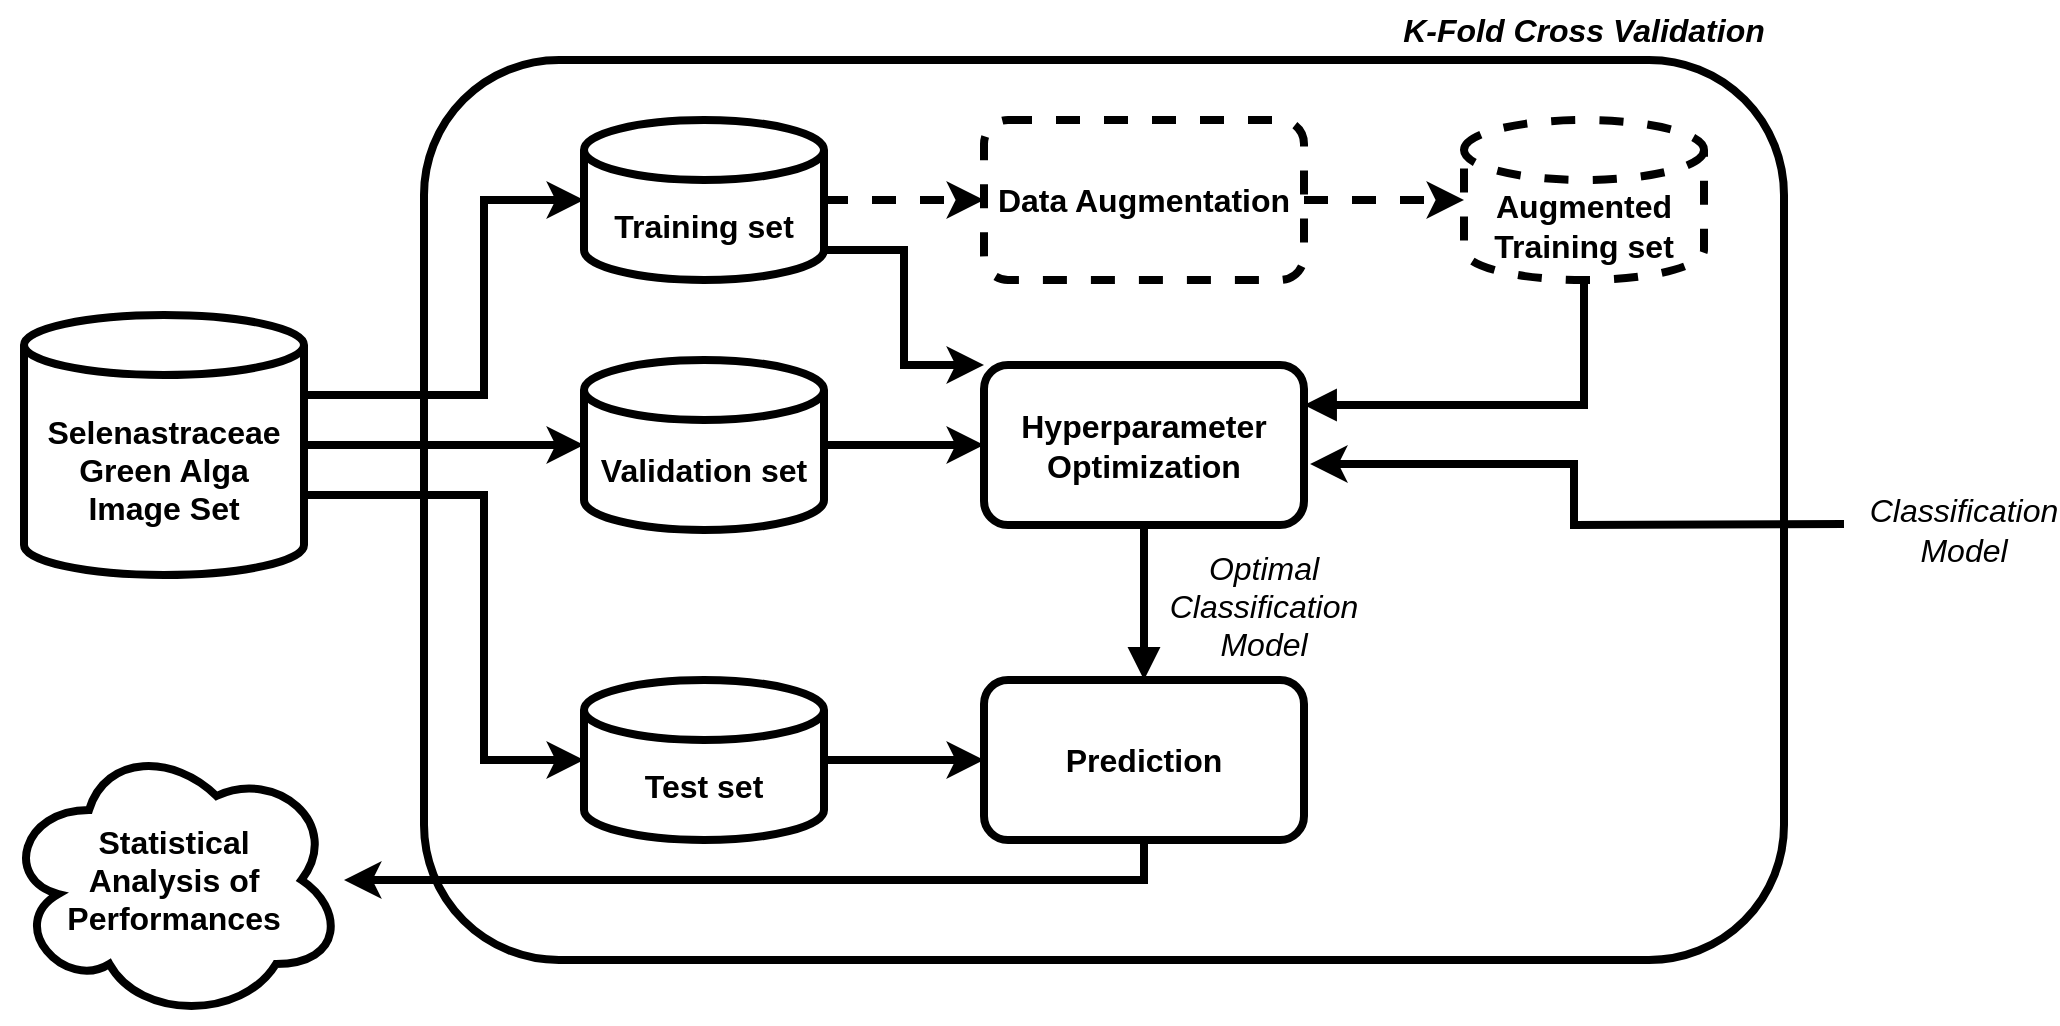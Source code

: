 <mxfile version="22.1.21" type="github">
  <diagram id="C5RBs43oDa-KdzZeNtuy" name="Page-1">
    <mxGraphModel dx="2189" dy="1962" grid="1" gridSize="10" guides="1" tooltips="1" connect="1" arrows="1" fold="1" page="1" pageScale="1" pageWidth="827" pageHeight="1169" math="0" shadow="0">
      <root>
        <mxCell id="WIyWlLk6GJQsqaUBKTNV-0" />
        <mxCell id="WIyWlLk6GJQsqaUBKTNV-1" parent="WIyWlLk6GJQsqaUBKTNV-0" />
        <mxCell id="wzIpbfzJvulj5RHvsVlj-0" value="Selenastraceae&lt;br&gt;Green Alga&lt;br&gt;Image Set" style="shape=cylinder3;whiteSpace=wrap;html=1;boundedLbl=1;backgroundOutline=1;size=15;fontSize=16;strokeWidth=4;fontStyle=1" parent="WIyWlLk6GJQsqaUBKTNV-1" vertex="1">
          <mxGeometry y="137.5" width="140" height="130" as="geometry" />
        </mxCell>
        <mxCell id="K4ExU7u0aYPTxoNJ10s2-51" style="edgeStyle=orthogonalEdgeStyle;rounded=0;orthogonalLoop=1;jettySize=auto;html=1;exitX=0.5;exitY=1;exitDx=0;exitDy=0;strokeWidth=4;" edge="1" parent="WIyWlLk6GJQsqaUBKTNV-1" source="wzIpbfzJvulj5RHvsVlj-13" target="wzIpbfzJvulj5RHvsVlj-24">
          <mxGeometry relative="1" as="geometry" />
        </mxCell>
        <mxCell id="wzIpbfzJvulj5RHvsVlj-13" value="Prediction" style="rounded=1;whiteSpace=wrap;html=1;fontSize=16;glass=0;strokeWidth=4;shadow=0;fontStyle=1" parent="WIyWlLk6GJQsqaUBKTNV-1" vertex="1">
          <mxGeometry x="480" y="320" width="160" height="80" as="geometry" />
        </mxCell>
        <mxCell id="wzIpbfzJvulj5RHvsVlj-24" value="Statistical&lt;br&gt;Analysis of&lt;br&gt;Performances" style="ellipse;shape=cloud;whiteSpace=wrap;html=1;fontSize=16;strokeWidth=4;fontStyle=1" parent="WIyWlLk6GJQsqaUBKTNV-1" vertex="1">
          <mxGeometry x="-10" y="350" width="170" height="140" as="geometry" />
        </mxCell>
        <mxCell id="K4ExU7u0aYPTxoNJ10s2-27" style="edgeStyle=orthogonalEdgeStyle;rounded=0;orthogonalLoop=1;jettySize=auto;html=1;exitX=0.5;exitY=1;exitDx=0;exitDy=0;entryX=0.5;entryY=0;entryDx=0;entryDy=0;strokeWidth=4;endArrow=block;endFill=1;" edge="1" parent="WIyWlLk6GJQsqaUBKTNV-1" source="K4ExU7u0aYPTxoNJ10s2-8" target="wzIpbfzJvulj5RHvsVlj-13">
          <mxGeometry relative="1" as="geometry" />
        </mxCell>
        <mxCell id="K4ExU7u0aYPTxoNJ10s2-8" value="Hyperparameter&lt;br&gt;Optimization" style="rounded=1;whiteSpace=wrap;html=1;fontSize=16;glass=0;strokeWidth=4;shadow=0;fontStyle=1" vertex="1" parent="WIyWlLk6GJQsqaUBKTNV-1">
          <mxGeometry x="480" y="162.5" width="160" height="80" as="geometry" />
        </mxCell>
        <mxCell id="K4ExU7u0aYPTxoNJ10s2-13" style="edgeStyle=orthogonalEdgeStyle;rounded=0;orthogonalLoop=1;jettySize=auto;html=1;exitX=1;exitY=0.5;exitDx=0;exitDy=0;exitPerimeter=0;entryX=0;entryY=0.5;entryDx=0;entryDy=0;strokeWidth=4;strokeColor=#000000;dashed=1;" edge="1" parent="WIyWlLk6GJQsqaUBKTNV-1" source="K4ExU7u0aYPTxoNJ10s2-9" target="K4ExU7u0aYPTxoNJ10s2-16">
          <mxGeometry relative="1" as="geometry">
            <mxPoint x="460" y="85" as="targetPoint" />
          </mxGeometry>
        </mxCell>
        <mxCell id="K4ExU7u0aYPTxoNJ10s2-38" style="edgeStyle=orthogonalEdgeStyle;rounded=0;orthogonalLoop=1;jettySize=auto;html=1;exitX=1;exitY=1;exitDx=0;exitDy=-15;exitPerimeter=0;entryX=0;entryY=0;entryDx=0;entryDy=0;strokeWidth=4;" edge="1" parent="WIyWlLk6GJQsqaUBKTNV-1" source="K4ExU7u0aYPTxoNJ10s2-9" target="K4ExU7u0aYPTxoNJ10s2-8">
          <mxGeometry relative="1" as="geometry">
            <Array as="points">
              <mxPoint x="440" y="105" />
              <mxPoint x="440" y="163" />
            </Array>
          </mxGeometry>
        </mxCell>
        <mxCell id="K4ExU7u0aYPTxoNJ10s2-9" value="Training set" style="shape=cylinder3;whiteSpace=wrap;html=1;boundedLbl=1;backgroundOutline=1;size=15;fontSize=16;strokeWidth=4;fontStyle=1" vertex="1" parent="WIyWlLk6GJQsqaUBKTNV-1">
          <mxGeometry x="280" y="40" width="120" height="80" as="geometry" />
        </mxCell>
        <mxCell id="K4ExU7u0aYPTxoNJ10s2-15" style="edgeStyle=orthogonalEdgeStyle;rounded=0;orthogonalLoop=1;jettySize=auto;html=1;exitX=1;exitY=0.5;exitDx=0;exitDy=0;exitPerimeter=0;entryX=0;entryY=0.5;entryDx=0;entryDy=0;strokeWidth=4;" edge="1" parent="WIyWlLk6GJQsqaUBKTNV-1" source="K4ExU7u0aYPTxoNJ10s2-10" target="K4ExU7u0aYPTxoNJ10s2-8">
          <mxGeometry relative="1" as="geometry" />
        </mxCell>
        <mxCell id="K4ExU7u0aYPTxoNJ10s2-10" value="Validation set" style="shape=cylinder3;whiteSpace=wrap;html=1;boundedLbl=1;backgroundOutline=1;size=15;fontSize=16;strokeWidth=4;fontStyle=1" vertex="1" parent="WIyWlLk6GJQsqaUBKTNV-1">
          <mxGeometry x="280" y="160" width="120" height="85" as="geometry" />
        </mxCell>
        <mxCell id="K4ExU7u0aYPTxoNJ10s2-24" style="edgeStyle=orthogonalEdgeStyle;rounded=0;orthogonalLoop=1;jettySize=auto;html=1;entryX=0;entryY=0.5;entryDx=0;entryDy=0;strokeWidth=4;" edge="1" parent="WIyWlLk6GJQsqaUBKTNV-1" source="K4ExU7u0aYPTxoNJ10s2-11" target="wzIpbfzJvulj5RHvsVlj-13">
          <mxGeometry relative="1" as="geometry" />
        </mxCell>
        <mxCell id="K4ExU7u0aYPTxoNJ10s2-11" value="Test set" style="shape=cylinder3;whiteSpace=wrap;html=1;boundedLbl=1;backgroundOutline=1;size=15;fontSize=16;strokeWidth=4;fontStyle=1" vertex="1" parent="WIyWlLk6GJQsqaUBKTNV-1">
          <mxGeometry x="280" y="320" width="120" height="80" as="geometry" />
        </mxCell>
        <mxCell id="K4ExU7u0aYPTxoNJ10s2-16" value="Data Augmentation" style="rounded=1;whiteSpace=wrap;html=1;fontSize=16;glass=0;strokeWidth=4;shadow=0;fontStyle=1;dashed=1;" vertex="1" parent="WIyWlLk6GJQsqaUBKTNV-1">
          <mxGeometry x="480" y="40" width="160" height="80" as="geometry" />
        </mxCell>
        <mxCell id="K4ExU7u0aYPTxoNJ10s2-19" style="edgeStyle=orthogonalEdgeStyle;rounded=0;orthogonalLoop=1;jettySize=auto;html=1;entryX=0;entryY=0.5;entryDx=0;entryDy=0;entryPerimeter=0;strokeWidth=4;dashed=1;" edge="1" parent="WIyWlLk6GJQsqaUBKTNV-1" source="K4ExU7u0aYPTxoNJ10s2-16">
          <mxGeometry relative="1" as="geometry">
            <mxPoint x="720" y="80" as="targetPoint" />
          </mxGeometry>
        </mxCell>
        <mxCell id="K4ExU7u0aYPTxoNJ10s2-35" style="edgeStyle=orthogonalEdgeStyle;rounded=0;orthogonalLoop=1;jettySize=auto;html=1;exitX=1;exitY=0.5;exitDx=0;exitDy=0;exitPerimeter=0;entryX=0;entryY=0.5;entryDx=0;entryDy=0;entryPerimeter=0;strokeWidth=4;" edge="1" parent="WIyWlLk6GJQsqaUBKTNV-1" source="wzIpbfzJvulj5RHvsVlj-0" target="K4ExU7u0aYPTxoNJ10s2-10">
          <mxGeometry relative="1" as="geometry" />
        </mxCell>
        <mxCell id="K4ExU7u0aYPTxoNJ10s2-36" style="edgeStyle=orthogonalEdgeStyle;rounded=0;orthogonalLoop=1;jettySize=auto;html=1;exitX=1;exitY=0;exitDx=0;exitDy=40;exitPerimeter=0;entryX=0;entryY=0.5;entryDx=0;entryDy=0;entryPerimeter=0;strokeWidth=4;" edge="1" parent="WIyWlLk6GJQsqaUBKTNV-1" source="wzIpbfzJvulj5RHvsVlj-0" target="K4ExU7u0aYPTxoNJ10s2-9">
          <mxGeometry relative="1" as="geometry">
            <Array as="points">
              <mxPoint x="230" y="178" />
              <mxPoint x="230" y="80" />
            </Array>
          </mxGeometry>
        </mxCell>
        <mxCell id="K4ExU7u0aYPTxoNJ10s2-37" style="edgeStyle=orthogonalEdgeStyle;rounded=0;orthogonalLoop=1;jettySize=auto;html=1;exitX=1;exitY=0;exitDx=0;exitDy=90;exitPerimeter=0;entryX=0;entryY=0.5;entryDx=0;entryDy=0;entryPerimeter=0;strokeWidth=4;" edge="1" parent="WIyWlLk6GJQsqaUBKTNV-1" source="wzIpbfzJvulj5RHvsVlj-0" target="K4ExU7u0aYPTxoNJ10s2-11">
          <mxGeometry relative="1" as="geometry">
            <Array as="points">
              <mxPoint x="230" y="228" />
              <mxPoint x="230" y="360" />
            </Array>
          </mxGeometry>
        </mxCell>
        <mxCell id="K4ExU7u0aYPTxoNJ10s2-41" style="edgeStyle=orthogonalEdgeStyle;rounded=0;orthogonalLoop=1;jettySize=auto;html=1;exitX=0.5;exitY=1;exitDx=0;exitDy=0;exitPerimeter=0;entryX=1;entryY=0.25;entryDx=0;entryDy=0;strokeWidth=4;endArrow=block;endFill=1;" edge="1" parent="WIyWlLk6GJQsqaUBKTNV-1" source="K4ExU7u0aYPTxoNJ10s2-39" target="K4ExU7u0aYPTxoNJ10s2-8">
          <mxGeometry relative="1" as="geometry" />
        </mxCell>
        <mxCell id="K4ExU7u0aYPTxoNJ10s2-39" value="Augmented&lt;br&gt;Training set" style="shape=cylinder3;whiteSpace=wrap;html=1;boundedLbl=1;backgroundOutline=1;size=15;fontSize=16;strokeWidth=4;fontStyle=1;dashed=1;" vertex="1" parent="WIyWlLk6GJQsqaUBKTNV-1">
          <mxGeometry x="720" y="40" width="120" height="80" as="geometry" />
        </mxCell>
        <mxCell id="K4ExU7u0aYPTxoNJ10s2-47" value="Optimal Classification Model" style="text;html=1;strokeColor=none;fillColor=none;align=center;verticalAlign=middle;whiteSpace=wrap;rounded=0;fontSize=16;fontStyle=2;strokeWidth=4;" vertex="1" parent="WIyWlLk6GJQsqaUBKTNV-1">
          <mxGeometry x="590" y="267.5" width="60" height="30" as="geometry" />
        </mxCell>
        <mxCell id="K4ExU7u0aYPTxoNJ10s2-50" value="" style="rounded=1;whiteSpace=wrap;html=1;fillColor=none;strokeWidth=4;" vertex="1" parent="WIyWlLk6GJQsqaUBKTNV-1">
          <mxGeometry x="200" y="10" width="680" height="450" as="geometry" />
        </mxCell>
        <mxCell id="K4ExU7u0aYPTxoNJ10s2-52" value="K-Fold Cross Validation" style="text;html=1;strokeColor=none;fillColor=none;align=center;verticalAlign=middle;whiteSpace=wrap;rounded=0;fontSize=16;fontStyle=3" vertex="1" parent="WIyWlLk6GJQsqaUBKTNV-1">
          <mxGeometry x="680" y="-20" width="200" height="30" as="geometry" />
        </mxCell>
        <mxCell id="K4ExU7u0aYPTxoNJ10s2-53" value="Classification Model" style="text;html=1;strokeColor=none;fillColor=none;align=center;verticalAlign=middle;whiteSpace=wrap;rounded=0;fontSize=16;fontStyle=2;strokeWidth=4;" vertex="1" parent="WIyWlLk6GJQsqaUBKTNV-1">
          <mxGeometry x="940" y="230" width="60" height="30" as="geometry" />
        </mxCell>
        <mxCell id="K4ExU7u0aYPTxoNJ10s2-54" style="edgeStyle=orthogonalEdgeStyle;rounded=0;orthogonalLoop=1;jettySize=auto;html=1;entryX=1.019;entryY=0.619;entryDx=0;entryDy=0;entryPerimeter=0;strokeWidth=4;" edge="1" parent="WIyWlLk6GJQsqaUBKTNV-1" target="K4ExU7u0aYPTxoNJ10s2-8">
          <mxGeometry relative="1" as="geometry">
            <mxPoint x="910" y="242" as="sourcePoint" />
          </mxGeometry>
        </mxCell>
      </root>
    </mxGraphModel>
  </diagram>
</mxfile>
